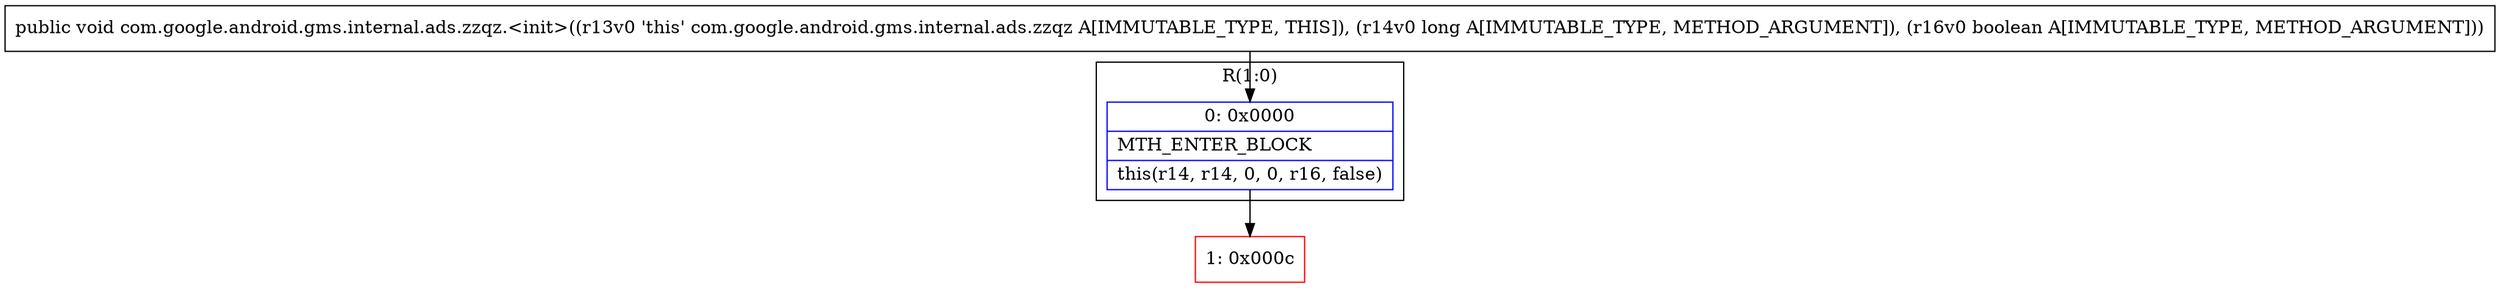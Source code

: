 digraph "CFG forcom.google.android.gms.internal.ads.zzqz.\<init\>(JZ)V" {
subgraph cluster_Region_1228711839 {
label = "R(1:0)";
node [shape=record,color=blue];
Node_0 [shape=record,label="{0\:\ 0x0000|MTH_ENTER_BLOCK\l|this(r14, r14, 0, 0, r16, false)\l}"];
}
Node_1 [shape=record,color=red,label="{1\:\ 0x000c}"];
MethodNode[shape=record,label="{public void com.google.android.gms.internal.ads.zzqz.\<init\>((r13v0 'this' com.google.android.gms.internal.ads.zzqz A[IMMUTABLE_TYPE, THIS]), (r14v0 long A[IMMUTABLE_TYPE, METHOD_ARGUMENT]), (r16v0 boolean A[IMMUTABLE_TYPE, METHOD_ARGUMENT])) }"];
MethodNode -> Node_0;
Node_0 -> Node_1;
}

